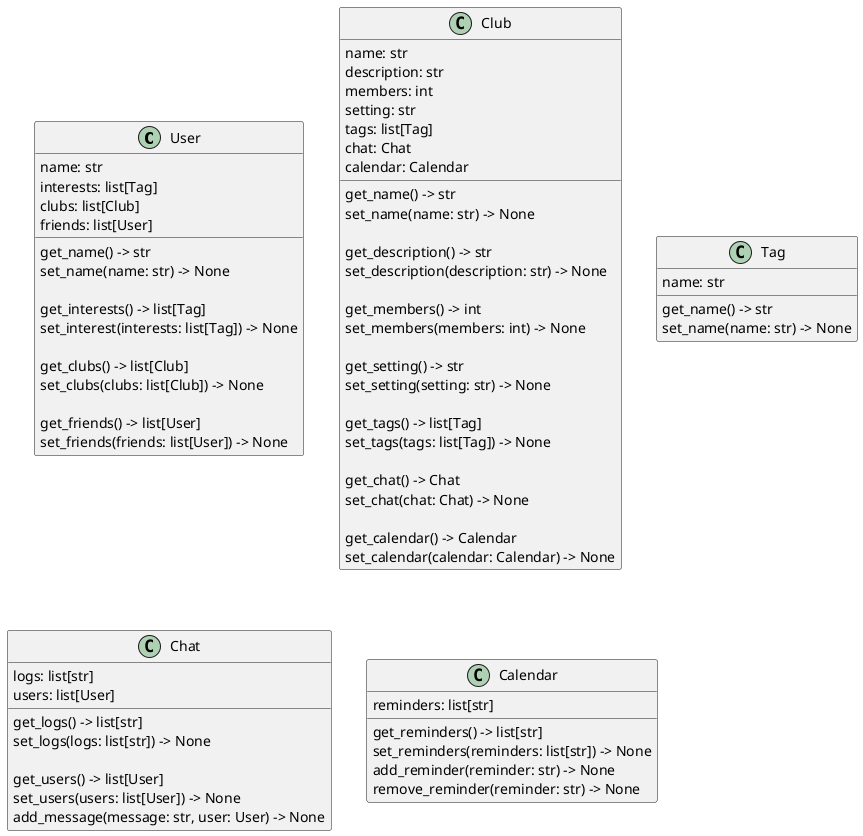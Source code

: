 @startuml classes
set namespaceSeparator none
class User {
    name: str
    interests: list[Tag]
    clubs: list[Club]
    friends: list[User]

    get_name() -> str
    set_name(name: str) -> None

    get_interests() -> list[Tag]
    set_interest(interests: list[Tag]) -> None

    get_clubs() -> list[Club]
    set_clubs(clubs: list[Club]) -> None

    get_friends() -> list[User]
    set_friends(friends: list[User]) -> None
}

class Club {
    name: str
    description: str
    members: int
    setting: str
    tags: list[Tag]
    chat: Chat
    calendar: Calendar

    get_name() -> str
    set_name(name: str) -> None
    
    get_description() -> str
    set_description(description: str) -> None

    get_members() -> int
    set_members(members: int) -> None

    get_setting() -> str
    set_setting(setting: str) -> None

    get_tags() -> list[Tag]
    set_tags(tags: list[Tag]) -> None

    get_chat() -> Chat
    set_chat(chat: Chat) -> None

    get_calendar() -> Calendar
    set_calendar(calendar: Calendar) -> None
}

class Tag {
    name: str

    get_name() -> str
    set_name(name: str) -> None
}

class Chat {
    logs: list[str]
    users: list[User]

    get_logs() -> list[str]
    set_logs(logs: list[str]) -> None

    get_users() -> list[User]
    set_users(users: list[User]) -> None
    add_message(message: str, user: User) -> None
}

class Calendar {
    reminders: list[str]

    get_reminders() -> list[str]
    set_reminders(reminders: list[str]) -> None
    add_reminder(reminder: str) -> None
    remove_reminder(reminder: str) -> None
}
@enduml
